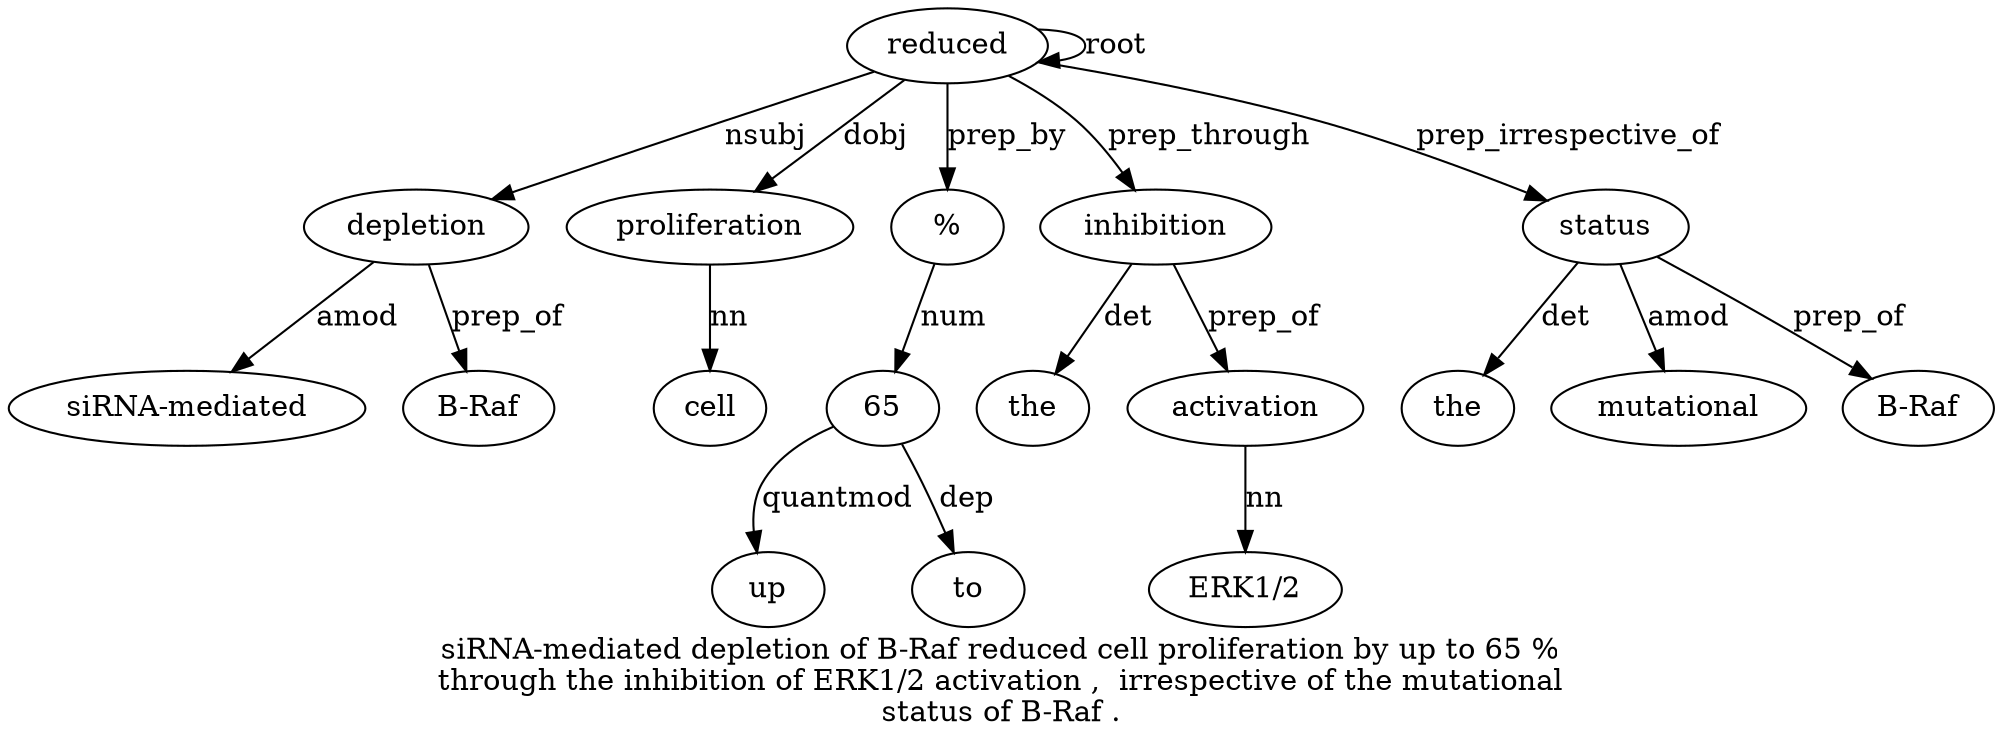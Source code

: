 digraph "siRNA-mediated depletion of B-Raf reduced cell proliferation by up to 65 % through the inhibition of ERK1/2 activation ,  irrespective of the mutational status of B-Raf ." {
label="siRNA-mediated depletion of B-Raf reduced cell proliferation by up to 65 %
through the inhibition of ERK1/2 activation ,  irrespective of the mutational
status of B-Raf .";
depletion2 [style=filled, fillcolor=white, label=depletion];
"siRNA-mediated1" [style=filled, fillcolor=white, label="siRNA-mediated"];
depletion2 -> "siRNA-mediated1"  [label=amod];
reduced5 [style=filled, fillcolor=white, label=reduced];
reduced5 -> depletion2  [label=nsubj];
"B-Raf4" [style=filled, fillcolor=white, label="B-Raf"];
depletion2 -> "B-Raf4"  [label=prep_of];
reduced5 -> reduced5  [label=root];
proliferation7 [style=filled, fillcolor=white, label=proliferation];
cell6 [style=filled, fillcolor=white, label=cell];
proliferation7 -> cell6  [label=nn];
reduced5 -> proliferation7  [label=dobj];
6511 [style=filled, fillcolor=white, label=65];
up9 [style=filled, fillcolor=white, label=up];
6511 -> up9  [label=quantmod];
to10 [style=filled, fillcolor=white, label=to];
6511 -> to10  [label=dep];
"%12" [style=filled, fillcolor=white, label="%"];
"%12" -> 6511  [label=num];
reduced5 -> "%12"  [label=prep_by];
inhibition15 [style=filled, fillcolor=white, label=inhibition];
the14 [style=filled, fillcolor=white, label=the];
inhibition15 -> the14  [label=det];
reduced5 -> inhibition15  [label=prep_through];
activation18 [style=filled, fillcolor=white, label=activation];
"ERK1/217" [style=filled, fillcolor=white, label="ERK1/2"];
activation18 -> "ERK1/217"  [label=nn];
inhibition15 -> activation18  [label=prep_of];
status24 [style=filled, fillcolor=white, label=status];
the22 [style=filled, fillcolor=white, label=the];
status24 -> the22  [label=det];
mutational23 [style=filled, fillcolor=white, label=mutational];
status24 -> mutational23  [label=amod];
reduced5 -> status24  [label=prep_irrespective_of];
"B-Raf26" [style=filled, fillcolor=white, label="B-Raf"];
status24 -> "B-Raf26"  [label=prep_of];
}
